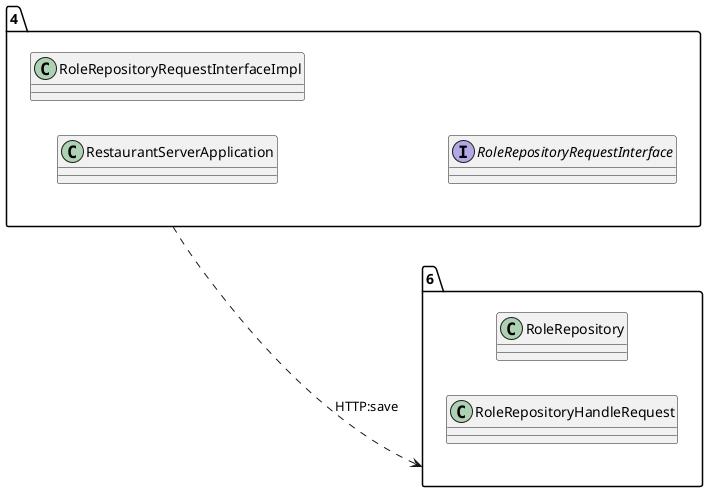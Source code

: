 @startuml 
allow_mixing
left to right direction
package "4"{
class RestaurantServerApplication
class RoleRepositoryRequestInterfaceImpl
interface RoleRepositoryRequestInterface

}
package "6"{
class RoleRepository
class RoleRepositoryHandleRequest

}
"4" ..> "6":HTTP:save
@enduml